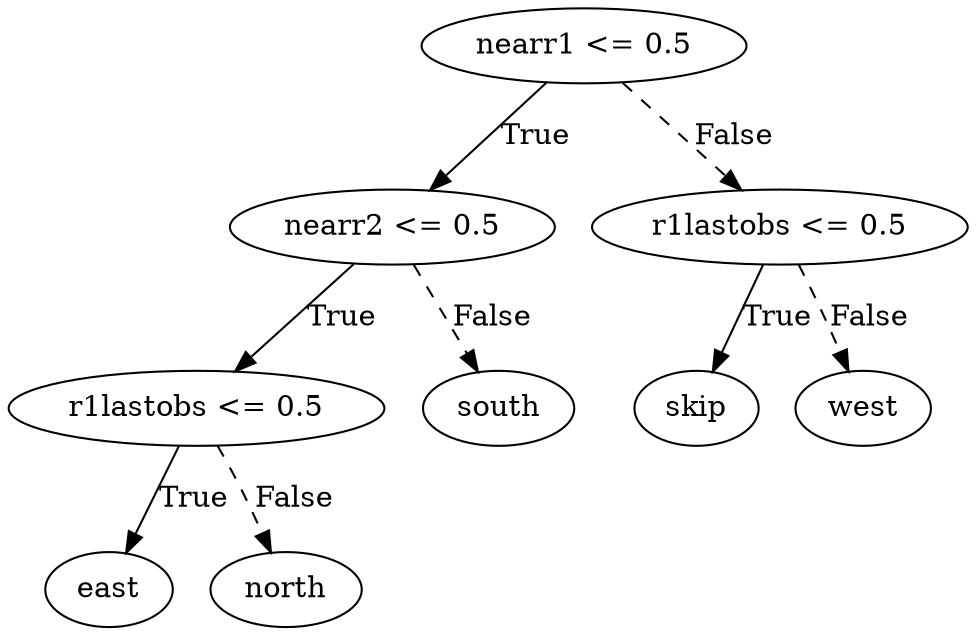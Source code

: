 digraph {
0 [label="nearr1 <= 0.5"];
1 [label="nearr2 <= 0.5"];
2 [label="r1lastobs <= 0.5"];
3 [label="east"];
2 -> 3 [label="True"];
4 [label="north"];
2 -> 4 [style="dashed", label="False"];
1 -> 2 [label="True"];
5 [label="south"];
1 -> 5 [style="dashed", label="False"];
0 -> 1 [label="True"];
6 [label="r1lastobs <= 0.5"];
7 [label="skip"];
6 -> 7 [label="True"];
8 [label="west"];
6 -> 8 [style="dashed", label="False"];
0 -> 6 [style="dashed", label="False"];

}